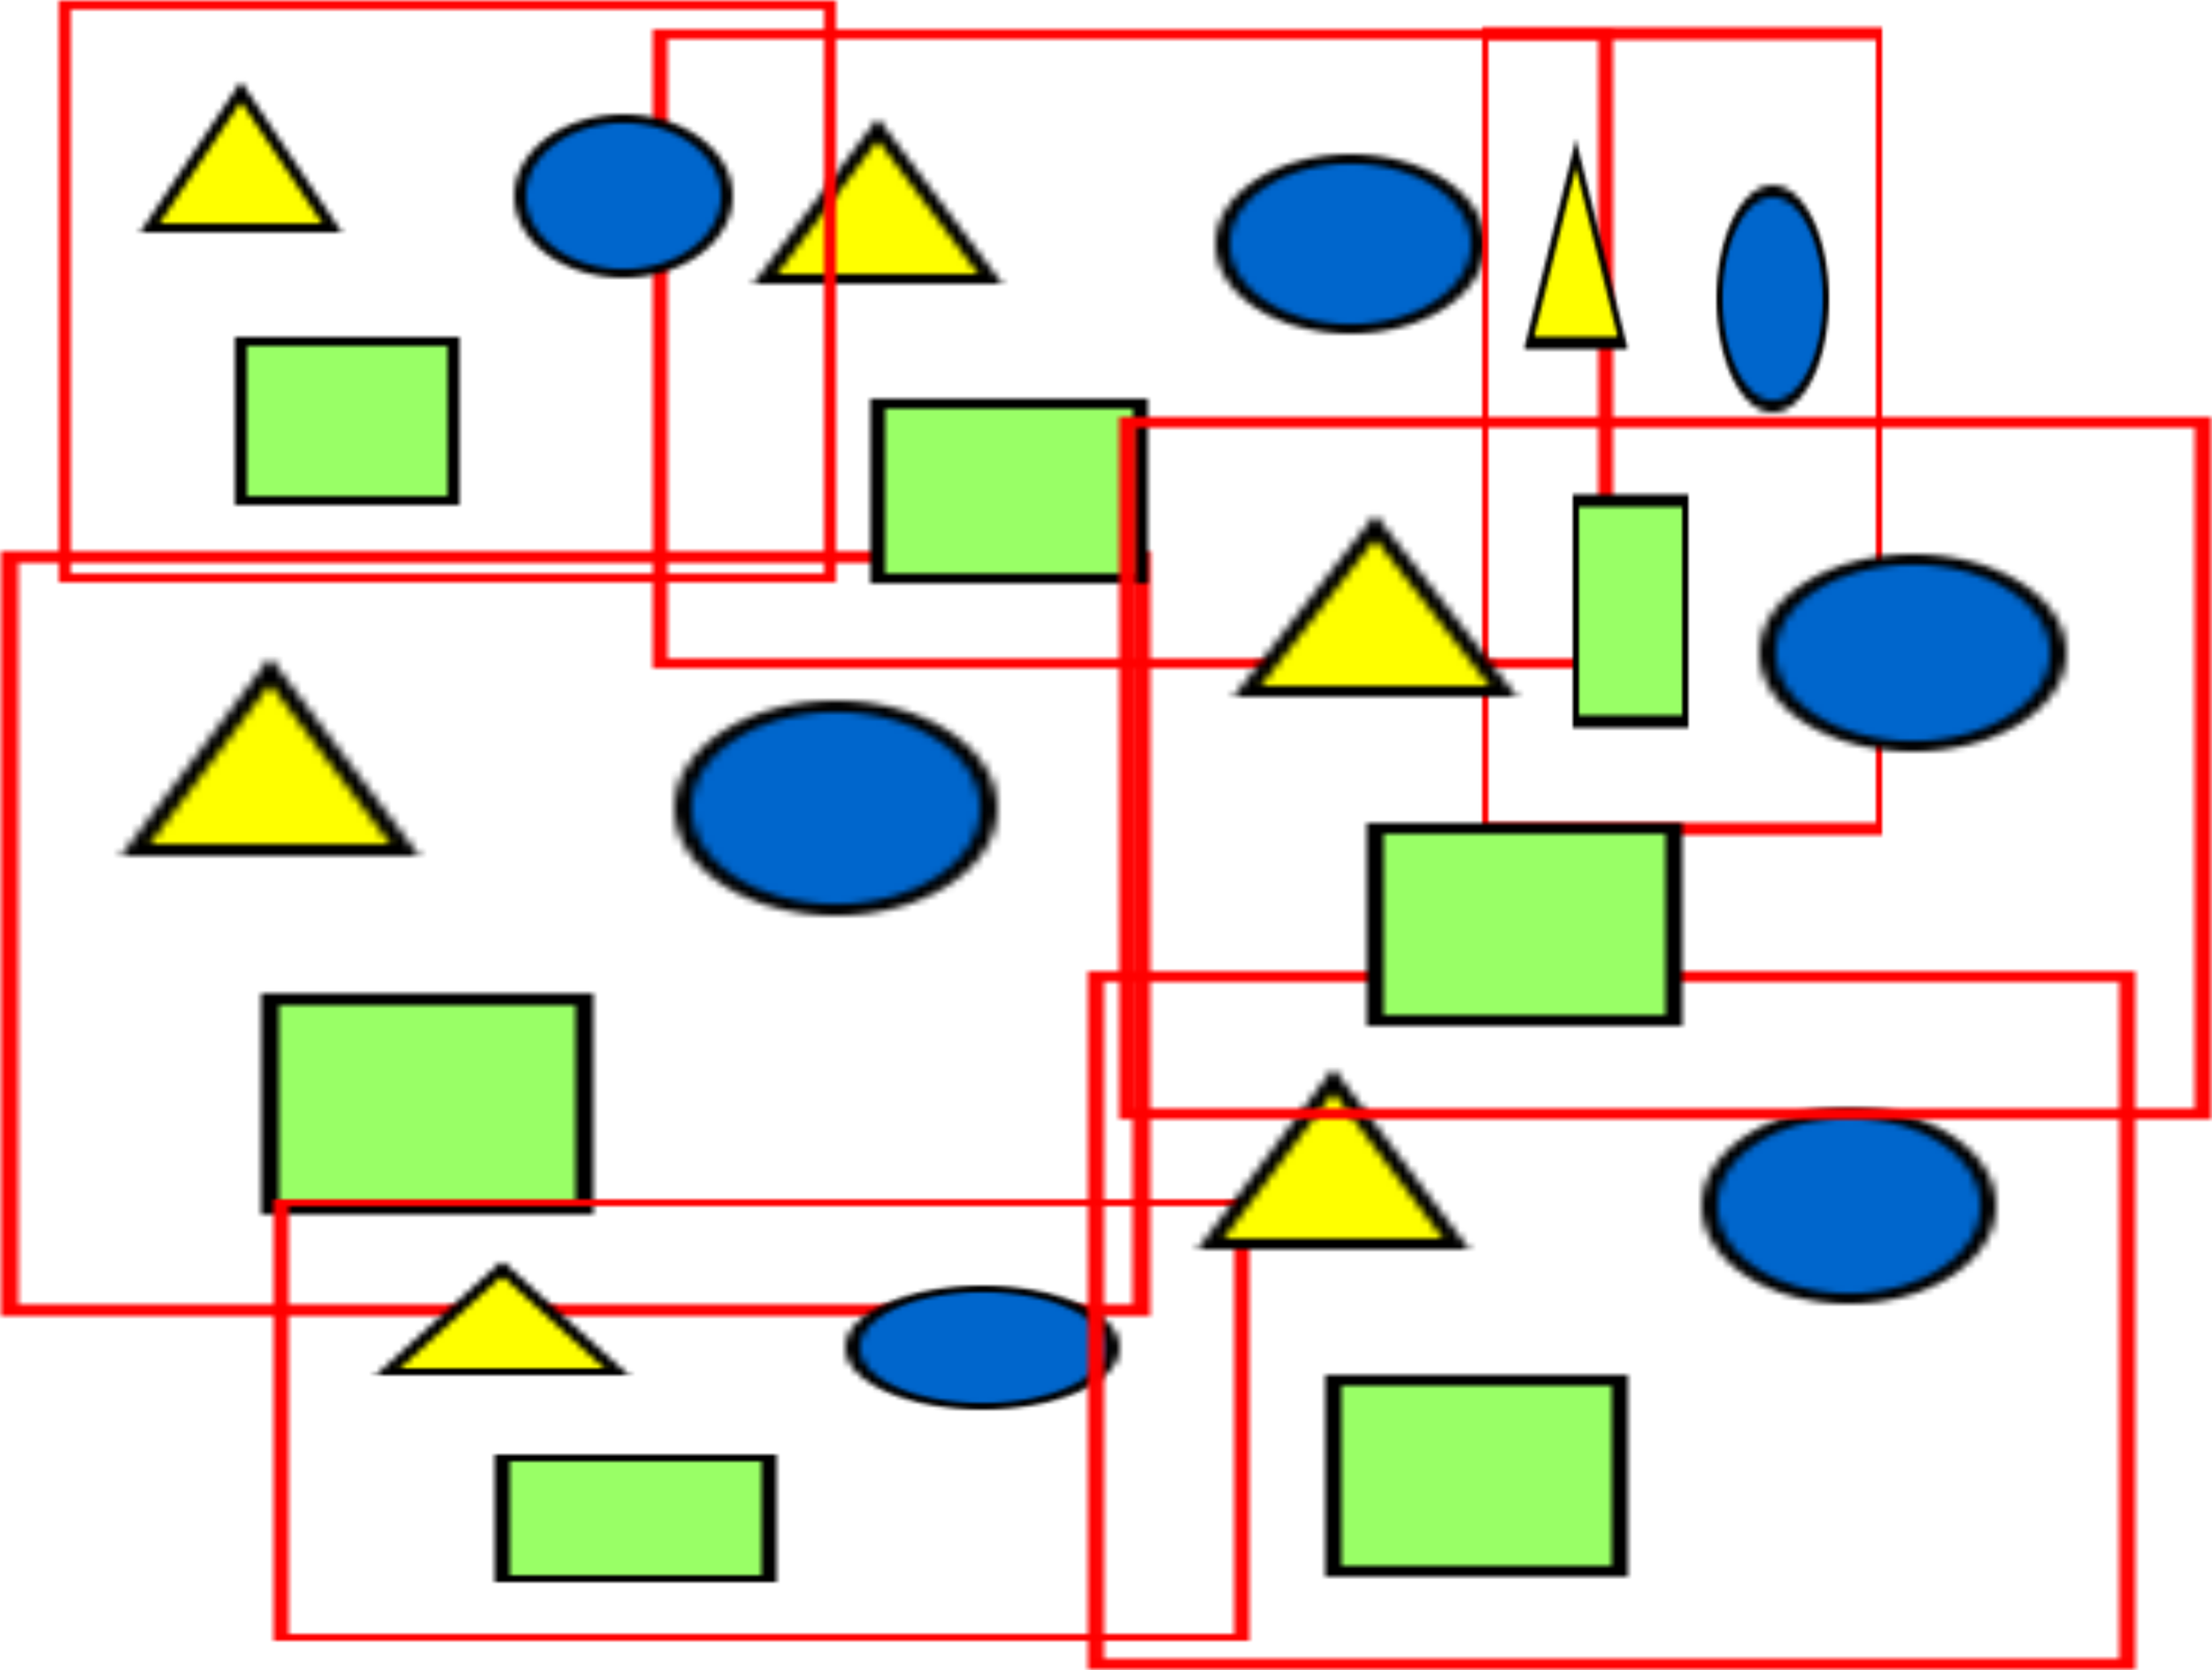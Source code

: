<?xml version="1.0" encoding="UTF-8"?>
<dia:diagram xmlns:dia="http://www.lysator.liu.se/~alla/dia/">
  <dia:layer name="Background" visible="true" connectable="true" active="true">
    <dia:object type="Standard - Image" version="0" id="O0">
      <dia:attribute name="obj_pos">
        <dia:point val="-92.801,93.93"/>
      </dia:attribute>
      <dia:attribute name="obj_bb">
        <dia:rectangle val="-92.801,93.93;1.453,156.664"/>
      </dia:attribute>
      <dia:attribute name="elem_corner">
        <dia:point val="-92.801,93.93"/>
      </dia:attribute>
      <dia:attribute name="elem_width">
        <dia:real val="94.254"/>
      </dia:attribute>
      <dia:attribute name="elem_height">
        <dia:real val="62.734"/>
      </dia:attribute>
      <dia:attribute name="draw_border">
        <dia:boolean val="false"/>
      </dia:attribute>
      <dia:attribute name="keep_aspect">
        <dia:boolean val="true"/>
      </dia:attribute>
      <dia:attribute name="file">
        <dia:string>#Copy of UmuziStock_Coding_100-36.jpg#</dia:string>
      </dia:attribute>
    </dia:object>
    <dia:object type="Standard - Image" version="0" id="O1">
      <dia:attribute name="obj_pos">
        <dia:point val="-70.426,147.088"/>
      </dia:attribute>
      <dia:attribute name="obj_bb">
        <dia:rectangle val="-70.426,147.088;9.574,183.288"/>
      </dia:attribute>
      <dia:attribute name="elem_corner">
        <dia:point val="-70.426,147.088"/>
      </dia:attribute>
      <dia:attribute name="elem_width">
        <dia:real val="80"/>
      </dia:attribute>
      <dia:attribute name="elem_height">
        <dia:real val="36.2"/>
      </dia:attribute>
      <dia:attribute name="draw_border">
        <dia:boolean val="false"/>
      </dia:attribute>
      <dia:attribute name="keep_aspect">
        <dia:boolean val="true"/>
      </dia:attribute>
      <dia:attribute name="file">
        <dia:string>#_MG_4583.jpg#</dia:string>
      </dia:attribute>
    </dia:object>
    <dia:object type="Standard - Image" version="0" id="O2">
      <dia:attribute name="obj_pos">
        <dia:point val="-39.338,51.138"/>
      </dia:attribute>
      <dia:attribute name="obj_bb">
        <dia:rectangle val="-39.338,51.138;39.393,103.541"/>
      </dia:attribute>
      <dia:attribute name="elem_corner">
        <dia:point val="-39.338,51.138"/>
      </dia:attribute>
      <dia:attribute name="elem_width">
        <dia:real val="78.732"/>
      </dia:attribute>
      <dia:attribute name="elem_height">
        <dia:real val="52.403"/>
      </dia:attribute>
      <dia:attribute name="draw_border">
        <dia:boolean val="false"/>
      </dia:attribute>
      <dia:attribute name="keep_aspect">
        <dia:boolean val="true"/>
      </dia:attribute>
      <dia:attribute name="file">
        <dia:string>#UmuziStock_Coding_100-9.jpg#</dia:string>
      </dia:attribute>
    </dia:object>
    <dia:object type="Standard - Image" version="0" id="O3">
      <dia:attribute name="obj_pos">
        <dia:point val="28.664,50.986"/>
      </dia:attribute>
      <dia:attribute name="obj_bb">
        <dia:rectangle val="28.664,50.986;61.451,117.221"/>
      </dia:attribute>
      <dia:attribute name="elem_corner">
        <dia:point val="28.664,50.986"/>
      </dia:attribute>
      <dia:attribute name="elem_width">
        <dia:real val="32.787"/>
      </dia:attribute>
      <dia:attribute name="elem_height">
        <dia:real val="66.236"/>
      </dia:attribute>
      <dia:attribute name="draw_border">
        <dia:boolean val="false"/>
      </dia:attribute>
      <dia:attribute name="keep_aspect">
        <dia:boolean val="true"/>
      </dia:attribute>
      <dia:attribute name="file">
        <dia:string>#WhatsApp Image 2020-10-02 at 12.07.25.jpeg#</dia:string>
      </dia:attribute>
    </dia:object>
    <dia:object type="Standard - Image" version="0" id="O4">
      <dia:attribute name="obj_pos">
        <dia:point val="-3.668,128.381"/>
      </dia:attribute>
      <dia:attribute name="obj_bb">
        <dia:rectangle val="-3.668,128.381;82.218,185.638"/>
      </dia:attribute>
      <dia:attribute name="elem_corner">
        <dia:point val="-3.668,128.381"/>
      </dia:attribute>
      <dia:attribute name="elem_width">
        <dia:real val="85.886"/>
      </dia:attribute>
      <dia:attribute name="elem_height">
        <dia:real val="57.257"/>
      </dia:attribute>
      <dia:attribute name="draw_border">
        <dia:boolean val="false"/>
      </dia:attribute>
      <dia:attribute name="keep_aspect">
        <dia:boolean val="true"/>
      </dia:attribute>
      <dia:attribute name="file">
        <dia:string>#x.jpeg#</dia:string>
      </dia:attribute>
    </dia:object>
    <dia:object type="Standard - Image" version="0" id="O5">
      <dia:attribute name="obj_pos">
        <dia:point val="-88.032,48.785"/>
      </dia:attribute>
      <dia:attribute name="obj_bb">
        <dia:rectangle val="-88.032,48.785;-24.311,96.497"/>
      </dia:attribute>
      <dia:attribute name="elem_corner">
        <dia:point val="-88.032,48.785"/>
      </dia:attribute>
      <dia:attribute name="elem_width">
        <dia:real val="63.722"/>
      </dia:attribute>
      <dia:attribute name="elem_height">
        <dia:real val="47.713"/>
      </dia:attribute>
      <dia:attribute name="draw_border">
        <dia:boolean val="false"/>
      </dia:attribute>
      <dia:attribute name="keep_aspect">
        <dia:boolean val="true"/>
      </dia:attribute>
      <dia:attribute name="file">
        <dia:string>#IMG_1620.jpg#</dia:string>
      </dia:attribute>
    </dia:object>
    <dia:object type="Standard - Image" version="0" id="O6">
      <dia:attribute name="obj_pos">
        <dia:point val="-1.1,82.926"/>
      </dia:attribute>
      <dia:attribute name="obj_bb">
        <dia:rectangle val="-1.1,82.926;88.467,140.521"/>
      </dia:attribute>
      <dia:attribute name="elem_corner">
        <dia:point val="-1.1,82.926"/>
      </dia:attribute>
      <dia:attribute name="elem_width">
        <dia:real val="89.568"/>
      </dia:attribute>
      <dia:attribute name="elem_height">
        <dia:real val="57.595"/>
      </dia:attribute>
      <dia:attribute name="draw_border">
        <dia:boolean val="false"/>
      </dia:attribute>
      <dia:attribute name="keep_aspect">
        <dia:boolean val="true"/>
      </dia:attribute>
      <dia:attribute name="file">
        <dia:string>#Screenshot from 2020-10-03 11-13-57.png#</dia:string>
      </dia:attribute>
    </dia:object>
  </dia:layer>
</dia:diagram>
